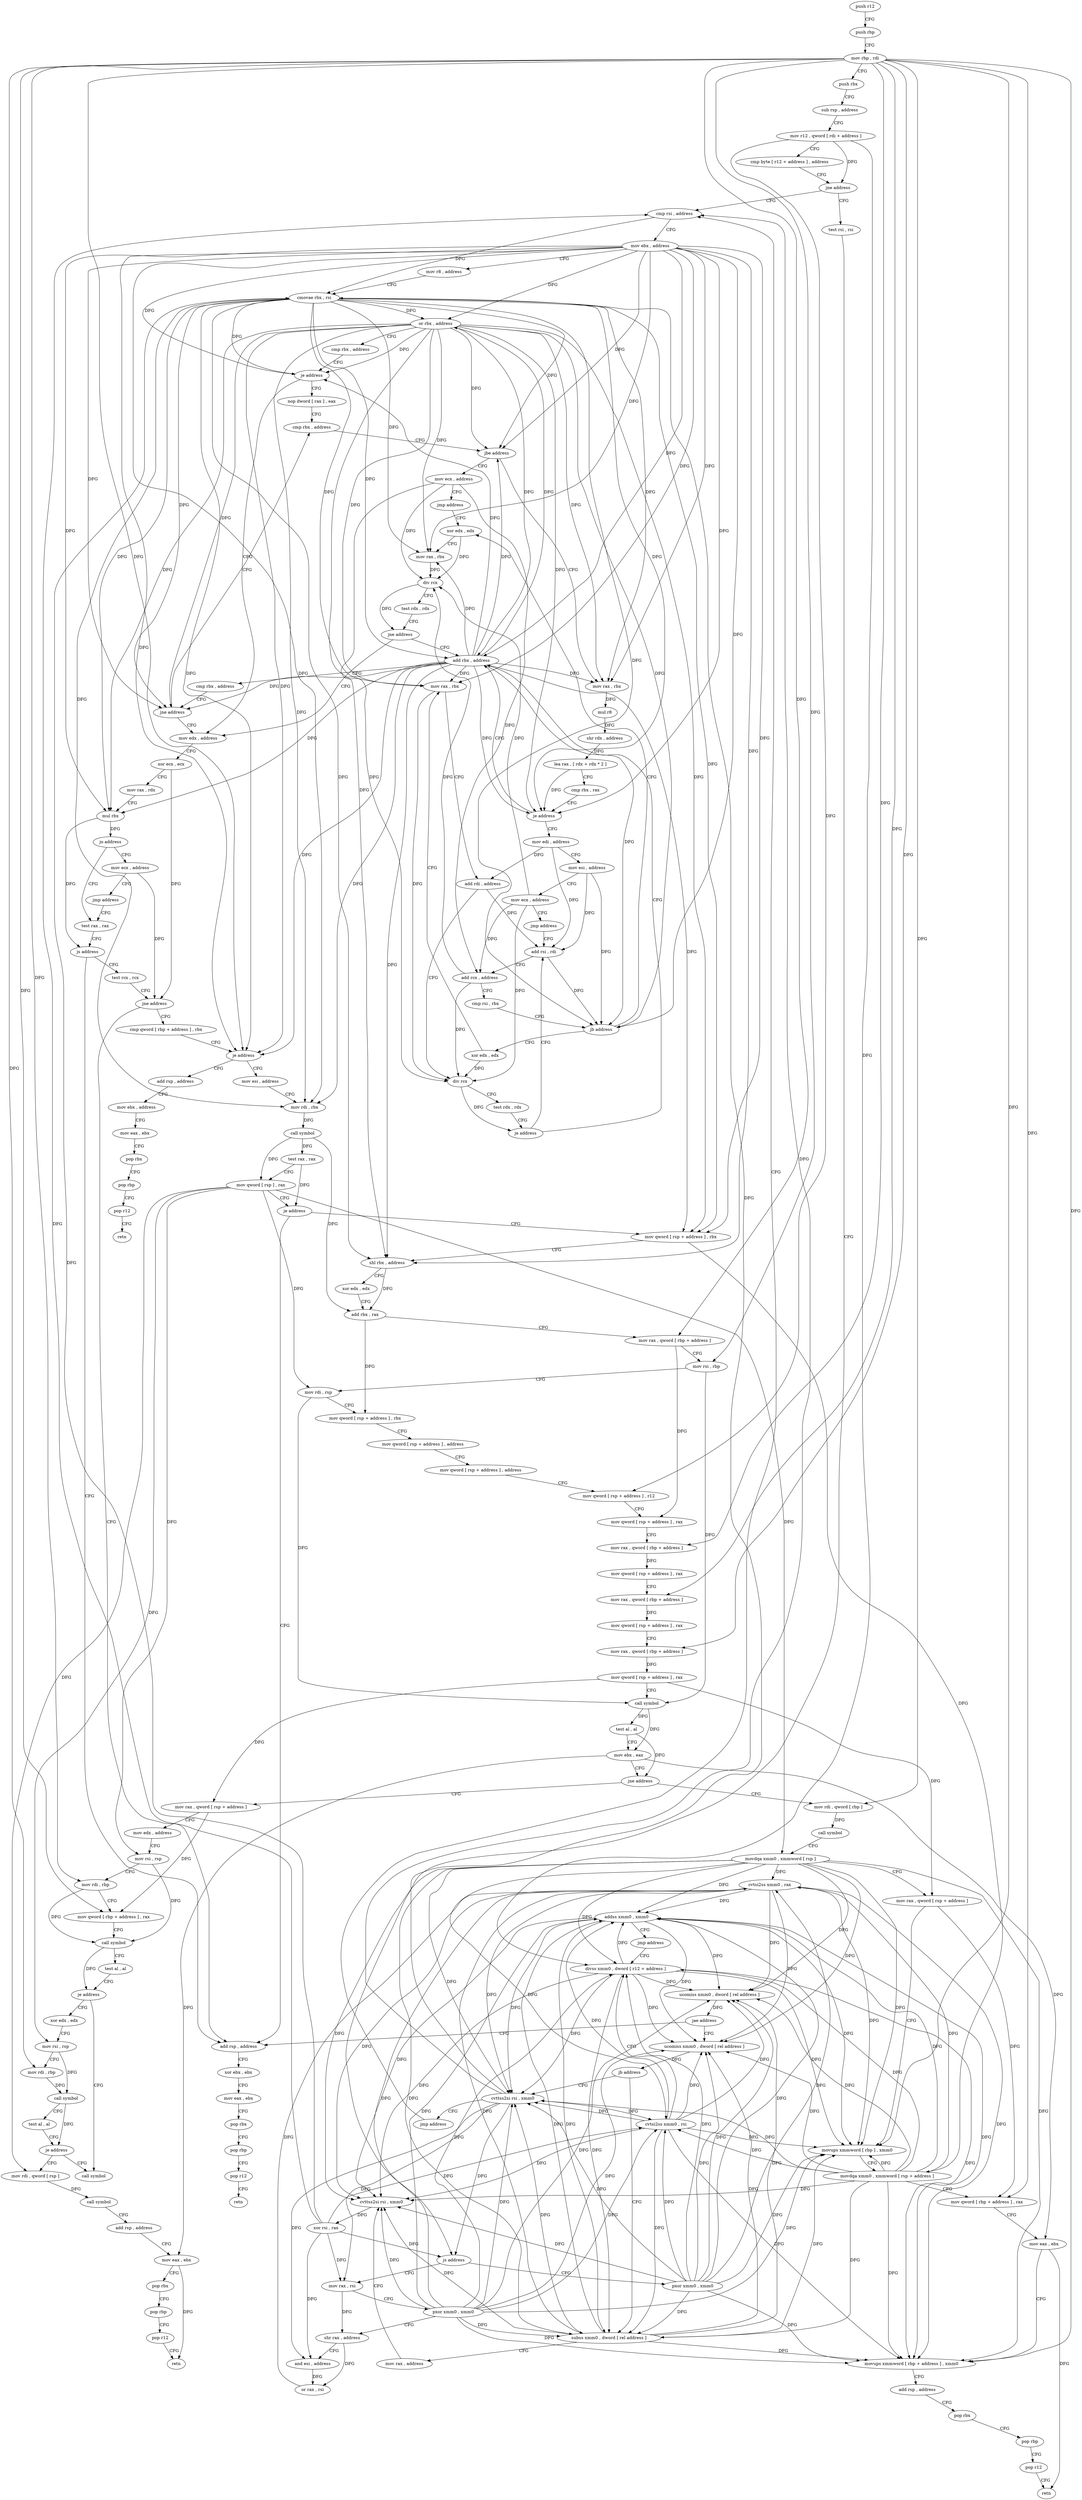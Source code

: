 digraph "func" {
"4310336" [label = "push r12" ]
"4310338" [label = "push rbp" ]
"4310339" [label = "mov rbp , rdi" ]
"4310342" [label = "push rbx" ]
"4310343" [label = "sub rsp , address" ]
"4310347" [label = "mov r12 , qword [ rdi + address ]" ]
"4310351" [label = "cmp byte [ r12 + address ] , address" ]
"4310357" [label = "jne address" ]
"4310436" [label = "cmp rsi , address" ]
"4310359" [label = "test rsi , rsi" ]
"4310440" [label = "mov ebx , address" ]
"4310445" [label = "mov r8 , address" ]
"4310455" [label = "cmovae rbx , rsi" ]
"4310459" [label = "or rbx , address" ]
"4310463" [label = "cmp rbx , address" ]
"4310467" [label = "je address" ]
"4310572" [label = "mov edx , address" ]
"4310469" [label = "nop dword [ rax ] , eax" ]
"4310362" [label = "js address" ]
"4310911" [label = "mov rax , rsi" ]
"4310368" [label = "pxor xmm0 , xmm0" ]
"4310577" [label = "xor ecx , ecx" ]
"4310579" [label = "mov rax , rdx" ]
"4310582" [label = "mul rbx" ]
"4310585" [label = "jo address" ]
"4310946" [label = "mov ecx , address" ]
"4310591" [label = "test rax , rax" ]
"4310472" [label = "cmp rbx , address" ]
"4310914" [label = "pxor xmm0 , xmm0" ]
"4310918" [label = "shr rax , address" ]
"4310921" [label = "and esi , address" ]
"4310924" [label = "or rax , rsi" ]
"4310927" [label = "cvtsi2ss xmm0 , rax" ]
"4310932" [label = "addss xmm0 , xmm0" ]
"4310936" [label = "jmp address" ]
"4310377" [label = "divss xmm0 , dword [ r12 + address ]" ]
"4310372" [label = "cvtsi2ss xmm0 , rsi" ]
"4310951" [label = "jmp address" ]
"4310594" [label = "js address" ]
"4310840" [label = "add rsp , address" ]
"4310600" [label = "test rcx , rcx" ]
"4310830" [label = "mov ecx , address" ]
"4310835" [label = "jmp address" ]
"4310549" [label = "xor edx , edx" ]
"4310482" [label = "mov rax , rbx" ]
"4310485" [label = "mul r8" ]
"4310488" [label = "shr rdx , address" ]
"4310491" [label = "lea rax , [ rdx + rdx * 2 ]" ]
"4310495" [label = "cmp rbx , rax" ]
"4310498" [label = "je address" ]
"4310562" [label = "add rbx , address" ]
"4310500" [label = "mov edi , address" ]
"4310384" [label = "ucomiss xmm0 , dword [ rel address ]" ]
"4310391" [label = "jae address" ]
"4310397" [label = "ucomiss xmm0 , dword [ rel address ]" ]
"4310844" [label = "xor ebx , ebx" ]
"4310846" [label = "mov eax , ebx" ]
"4310848" [label = "pop rbx" ]
"4310849" [label = "pop rbp" ]
"4310850" [label = "pop r12" ]
"4310852" [label = "retn" ]
"4310404" [label = "jb address" ]
"4310853" [label = "cvttss2si rsi , xmm0" ]
"4310410" [label = "subss xmm0 , dword [ rel address ]" ]
"4310603" [label = "jne address" ]
"4310609" [label = "cmp qword [ rbp + address ] , rbx" ]
"4310551" [label = "mov rax , rbx" ]
"4310554" [label = "div rcx" ]
"4310557" [label = "test rdx , rdx" ]
"4310560" [label = "jne address" ]
"4310566" [label = "cmp rbx , address" ]
"4310570" [label = "jne address" ]
"4310505" [label = "mov esi , address" ]
"4310510" [label = "mov ecx , address" ]
"4310515" [label = "jmp address" ]
"4310537" [label = "add rsi , rdi" ]
"4310858" [label = "jmp address" ]
"4310418" [label = "mov rax , address" ]
"4310428" [label = "cvttss2si rsi , xmm0" ]
"4310433" [label = "xor rsi , rax" ]
"4310613" [label = "je address" ]
"4310814" [label = "add rsp , address" ]
"4310619" [label = "mov esi , address" ]
"4310476" [label = "jbe address" ]
"4310540" [label = "add rcx , address" ]
"4310544" [label = "cmp rsi , rbx" ]
"4310547" [label = "jb address" ]
"4310520" [label = "xor edx , edx" ]
"4310818" [label = "mov ebx , address" ]
"4310823" [label = "mov eax , ebx" ]
"4310825" [label = "pop rbx" ]
"4310826" [label = "pop rbp" ]
"4310827" [label = "pop r12" ]
"4310829" [label = "retn" ]
"4310624" [label = "mov rdi , rbx" ]
"4310627" [label = "call symbol" ]
"4310632" [label = "test rax , rax" ]
"4310635" [label = "mov qword [ rsp ] , rax" ]
"4310639" [label = "je address" ]
"4310645" [label = "mov qword [ rsp + address ] , rbx" ]
"4310522" [label = "mov rax , rbx" ]
"4310525" [label = "add rdi , address" ]
"4310529" [label = "div rcx" ]
"4310532" [label = "test rdx , rdx" ]
"4310535" [label = "je address" ]
"4310650" [label = "shl rbx , address" ]
"4310654" [label = "xor edx , edx" ]
"4310656" [label = "add rbx , rax" ]
"4310659" [label = "mov rax , qword [ rbp + address ]" ]
"4310663" [label = "mov rsi , rbp" ]
"4310666" [label = "mov rdi , rsp" ]
"4310669" [label = "mov qword [ rsp + address ] , rbx" ]
"4310674" [label = "mov qword [ rsp + address ] , address" ]
"4310683" [label = "mov qword [ rsp + address ] , address" ]
"4310692" [label = "mov qword [ rsp + address ] , r12" ]
"4310697" [label = "mov qword [ rsp + address ] , rax" ]
"4310702" [label = "mov rax , qword [ rbp + address ]" ]
"4310706" [label = "mov qword [ rsp + address ] , rax" ]
"4310711" [label = "mov rax , qword [ rbp + address ]" ]
"4310715" [label = "mov qword [ rsp + address ] , rax" ]
"4310720" [label = "mov rax , qword [ rbp + address ]" ]
"4310724" [label = "mov qword [ rsp + address ] , rax" ]
"4310729" [label = "call symbol" ]
"4310734" [label = "test al , al" ]
"4310736" [label = "mov ebx , eax" ]
"4310738" [label = "jne address" ]
"4310863" [label = "mov rdi , qword [ rbp ]" ]
"4310740" [label = "mov rax , qword [ rsp + address ]" ]
"4310867" [label = "call symbol" ]
"4310872" [label = "movdqa xmm0 , xmmword [ rsp ]" ]
"4310877" [label = "mov rax , qword [ rsp + address ]" ]
"4310882" [label = "movups xmmword [ rbp ] , xmm0" ]
"4310886" [label = "movdqa xmm0 , xmmword [ rsp + address ]" ]
"4310892" [label = "mov qword [ rbp + address ] , rax" ]
"4310896" [label = "mov eax , ebx" ]
"4310898" [label = "movups xmmword [ rbp + address ] , xmm0" ]
"4310902" [label = "add rsp , address" ]
"4310906" [label = "pop rbx" ]
"4310907" [label = "pop rbp" ]
"4310908" [label = "pop r12" ]
"4310910" [label = "retn" ]
"4310745" [label = "mov edx , address" ]
"4310750" [label = "mov rsi , rsp" ]
"4310753" [label = "mov rdi , rbp" ]
"4310756" [label = "mov qword [ rbp + address ] , rax" ]
"4310760" [label = "call symbol" ]
"4310765" [label = "test al , al" ]
"4310767" [label = "je address" ]
"4310941" [label = "call symbol" ]
"4310773" [label = "xor edx , edx" ]
"4310775" [label = "mov rsi , rsp" ]
"4310778" [label = "mov rdi , rbp" ]
"4310781" [label = "call symbol" ]
"4310786" [label = "test al , al" ]
"4310788" [label = "je address" ]
"4310794" [label = "mov rdi , qword [ rsp ]" ]
"4310798" [label = "call symbol" ]
"4310803" [label = "add rsp , address" ]
"4310807" [label = "mov eax , ebx" ]
"4310809" [label = "pop rbx" ]
"4310810" [label = "pop rbp" ]
"4310811" [label = "pop r12" ]
"4310813" [label = "retn" ]
"4310336" -> "4310338" [ label = "CFG" ]
"4310338" -> "4310339" [ label = "CFG" ]
"4310339" -> "4310342" [ label = "CFG" ]
"4310339" -> "4310613" [ label = "DFG" ]
"4310339" -> "4310659" [ label = "DFG" ]
"4310339" -> "4310663" [ label = "DFG" ]
"4310339" -> "4310702" [ label = "DFG" ]
"4310339" -> "4310711" [ label = "DFG" ]
"4310339" -> "4310720" [ label = "DFG" ]
"4310339" -> "4310863" [ label = "DFG" ]
"4310339" -> "4310882" [ label = "DFG" ]
"4310339" -> "4310892" [ label = "DFG" ]
"4310339" -> "4310898" [ label = "DFG" ]
"4310339" -> "4310753" [ label = "DFG" ]
"4310339" -> "4310756" [ label = "DFG" ]
"4310339" -> "4310778" [ label = "DFG" ]
"4310342" -> "4310343" [ label = "CFG" ]
"4310343" -> "4310347" [ label = "CFG" ]
"4310347" -> "4310351" [ label = "CFG" ]
"4310347" -> "4310357" [ label = "DFG" ]
"4310347" -> "4310377" [ label = "DFG" ]
"4310347" -> "4310692" [ label = "DFG" ]
"4310351" -> "4310357" [ label = "CFG" ]
"4310357" -> "4310436" [ label = "CFG" ]
"4310357" -> "4310359" [ label = "CFG" ]
"4310436" -> "4310440" [ label = "CFG" ]
"4310436" -> "4310455" [ label = "DFG" ]
"4310359" -> "4310362" [ label = "CFG" ]
"4310440" -> "4310445" [ label = "CFG" ]
"4310440" -> "4310459" [ label = "DFG" ]
"4310440" -> "4310467" [ label = "DFG" ]
"4310440" -> "4310582" [ label = "DFG" ]
"4310440" -> "4310476" [ label = "DFG" ]
"4310440" -> "4310482" [ label = "DFG" ]
"4310440" -> "4310498" [ label = "DFG" ]
"4310440" -> "4310613" [ label = "DFG" ]
"4310440" -> "4310551" [ label = "DFG" ]
"4310440" -> "4310562" [ label = "DFG" ]
"4310440" -> "4310570" [ label = "DFG" ]
"4310440" -> "4310624" [ label = "DFG" ]
"4310440" -> "4310547" [ label = "DFG" ]
"4310440" -> "4310645" [ label = "DFG" ]
"4310440" -> "4310650" [ label = "DFG" ]
"4310440" -> "4310522" [ label = "DFG" ]
"4310445" -> "4310455" [ label = "CFG" ]
"4310455" -> "4310459" [ label = "DFG" ]
"4310455" -> "4310467" [ label = "DFG" ]
"4310455" -> "4310582" [ label = "DFG" ]
"4310455" -> "4310476" [ label = "DFG" ]
"4310455" -> "4310482" [ label = "DFG" ]
"4310455" -> "4310498" [ label = "DFG" ]
"4310455" -> "4310613" [ label = "DFG" ]
"4310455" -> "4310551" [ label = "DFG" ]
"4310455" -> "4310562" [ label = "DFG" ]
"4310455" -> "4310570" [ label = "DFG" ]
"4310455" -> "4310624" [ label = "DFG" ]
"4310455" -> "4310547" [ label = "DFG" ]
"4310455" -> "4310645" [ label = "DFG" ]
"4310455" -> "4310650" [ label = "DFG" ]
"4310455" -> "4310522" [ label = "DFG" ]
"4310459" -> "4310463" [ label = "CFG" ]
"4310459" -> "4310467" [ label = "DFG" ]
"4310459" -> "4310582" [ label = "DFG" ]
"4310459" -> "4310476" [ label = "DFG" ]
"4310459" -> "4310482" [ label = "DFG" ]
"4310459" -> "4310498" [ label = "DFG" ]
"4310459" -> "4310613" [ label = "DFG" ]
"4310459" -> "4310551" [ label = "DFG" ]
"4310459" -> "4310562" [ label = "DFG" ]
"4310459" -> "4310570" [ label = "DFG" ]
"4310459" -> "4310624" [ label = "DFG" ]
"4310459" -> "4310547" [ label = "DFG" ]
"4310459" -> "4310645" [ label = "DFG" ]
"4310459" -> "4310650" [ label = "DFG" ]
"4310459" -> "4310522" [ label = "DFG" ]
"4310463" -> "4310467" [ label = "CFG" ]
"4310467" -> "4310572" [ label = "CFG" ]
"4310467" -> "4310469" [ label = "CFG" ]
"4310572" -> "4310577" [ label = "CFG" ]
"4310469" -> "4310472" [ label = "CFG" ]
"4310362" -> "4310911" [ label = "CFG" ]
"4310362" -> "4310368" [ label = "CFG" ]
"4310911" -> "4310914" [ label = "CFG" ]
"4310911" -> "4310918" [ label = "DFG" ]
"4310368" -> "4310372" [ label = "DFG" ]
"4310368" -> "4310932" [ label = "DFG" ]
"4310368" -> "4310927" [ label = "DFG" ]
"4310368" -> "4310377" [ label = "DFG" ]
"4310368" -> "4310384" [ label = "DFG" ]
"4310368" -> "4310397" [ label = "DFG" ]
"4310368" -> "4310853" [ label = "DFG" ]
"4310368" -> "4310410" [ label = "DFG" ]
"4310368" -> "4310428" [ label = "DFG" ]
"4310368" -> "4310882" [ label = "DFG" ]
"4310368" -> "4310898" [ label = "DFG" ]
"4310577" -> "4310579" [ label = "CFG" ]
"4310577" -> "4310603" [ label = "DFG" ]
"4310579" -> "4310582" [ label = "CFG" ]
"4310582" -> "4310585" [ label = "DFG" ]
"4310582" -> "4310594" [ label = "DFG" ]
"4310585" -> "4310946" [ label = "CFG" ]
"4310585" -> "4310591" [ label = "CFG" ]
"4310946" -> "4310951" [ label = "CFG" ]
"4310946" -> "4310603" [ label = "DFG" ]
"4310591" -> "4310594" [ label = "CFG" ]
"4310472" -> "4310476" [ label = "CFG" ]
"4310914" -> "4310918" [ label = "CFG" ]
"4310914" -> "4310927" [ label = "DFG" ]
"4310914" -> "4310932" [ label = "DFG" ]
"4310914" -> "4310372" [ label = "DFG" ]
"4310914" -> "4310377" [ label = "DFG" ]
"4310914" -> "4310384" [ label = "DFG" ]
"4310914" -> "4310397" [ label = "DFG" ]
"4310914" -> "4310853" [ label = "DFG" ]
"4310914" -> "4310410" [ label = "DFG" ]
"4310914" -> "4310428" [ label = "DFG" ]
"4310914" -> "4310882" [ label = "DFG" ]
"4310914" -> "4310898" [ label = "DFG" ]
"4310918" -> "4310921" [ label = "CFG" ]
"4310918" -> "4310924" [ label = "DFG" ]
"4310921" -> "4310924" [ label = "DFG" ]
"4310924" -> "4310927" [ label = "DFG" ]
"4310927" -> "4310932" [ label = "DFG" ]
"4310927" -> "4310384" [ label = "DFG" ]
"4310927" -> "4310397" [ label = "DFG" ]
"4310927" -> "4310853" [ label = "DFG" ]
"4310927" -> "4310410" [ label = "DFG" ]
"4310927" -> "4310428" [ label = "DFG" ]
"4310927" -> "4310882" [ label = "DFG" ]
"4310927" -> "4310898" [ label = "DFG" ]
"4310932" -> "4310936" [ label = "CFG" ]
"4310932" -> "4310384" [ label = "DFG" ]
"4310932" -> "4310397" [ label = "DFG" ]
"4310932" -> "4310853" [ label = "DFG" ]
"4310932" -> "4310410" [ label = "DFG" ]
"4310932" -> "4310428" [ label = "DFG" ]
"4310932" -> "4310882" [ label = "DFG" ]
"4310932" -> "4310898" [ label = "DFG" ]
"4310936" -> "4310377" [ label = "CFG" ]
"4310377" -> "4310384" [ label = "DFG" ]
"4310377" -> "4310932" [ label = "DFG" ]
"4310377" -> "4310397" [ label = "DFG" ]
"4310377" -> "4310853" [ label = "DFG" ]
"4310377" -> "4310410" [ label = "DFG" ]
"4310377" -> "4310428" [ label = "DFG" ]
"4310377" -> "4310882" [ label = "DFG" ]
"4310377" -> "4310898" [ label = "DFG" ]
"4310372" -> "4310377" [ label = "CFG" ]
"4310372" -> "4310932" [ label = "DFG" ]
"4310372" -> "4310384" [ label = "DFG" ]
"4310372" -> "4310397" [ label = "DFG" ]
"4310372" -> "4310853" [ label = "DFG" ]
"4310372" -> "4310410" [ label = "DFG" ]
"4310372" -> "4310428" [ label = "DFG" ]
"4310372" -> "4310882" [ label = "DFG" ]
"4310372" -> "4310898" [ label = "DFG" ]
"4310951" -> "4310591" [ label = "CFG" ]
"4310594" -> "4310840" [ label = "CFG" ]
"4310594" -> "4310600" [ label = "CFG" ]
"4310840" -> "4310844" [ label = "CFG" ]
"4310600" -> "4310603" [ label = "CFG" ]
"4310830" -> "4310835" [ label = "CFG" ]
"4310830" -> "4310554" [ label = "DFG" ]
"4310830" -> "4310540" [ label = "DFG" ]
"4310830" -> "4310529" [ label = "DFG" ]
"4310835" -> "4310549" [ label = "CFG" ]
"4310549" -> "4310551" [ label = "CFG" ]
"4310549" -> "4310554" [ label = "DFG" ]
"4310482" -> "4310485" [ label = "DFG" ]
"4310485" -> "4310488" [ label = "DFG" ]
"4310488" -> "4310491" [ label = "DFG" ]
"4310491" -> "4310495" [ label = "CFG" ]
"4310491" -> "4310498" [ label = "DFG" ]
"4310495" -> "4310498" [ label = "CFG" ]
"4310498" -> "4310562" [ label = "CFG" ]
"4310498" -> "4310500" [ label = "CFG" ]
"4310562" -> "4310566" [ label = "CFG" ]
"4310562" -> "4310459" [ label = "DFG" ]
"4310562" -> "4310467" [ label = "DFG" ]
"4310562" -> "4310582" [ label = "DFG" ]
"4310562" -> "4310476" [ label = "DFG" ]
"4310562" -> "4310482" [ label = "DFG" ]
"4310562" -> "4310613" [ label = "DFG" ]
"4310562" -> "4310551" [ label = "DFG" ]
"4310562" -> "4310498" [ label = "DFG" ]
"4310562" -> "4310570" [ label = "DFG" ]
"4310562" -> "4310624" [ label = "DFG" ]
"4310562" -> "4310547" [ label = "DFG" ]
"4310562" -> "4310645" [ label = "DFG" ]
"4310562" -> "4310650" [ label = "DFG" ]
"4310562" -> "4310522" [ label = "DFG" ]
"4310500" -> "4310505" [ label = "CFG" ]
"4310500" -> "4310537" [ label = "DFG" ]
"4310500" -> "4310525" [ label = "DFG" ]
"4310384" -> "4310391" [ label = "DFG" ]
"4310391" -> "4310840" [ label = "CFG" ]
"4310391" -> "4310397" [ label = "CFG" ]
"4310397" -> "4310404" [ label = "DFG" ]
"4310844" -> "4310846" [ label = "CFG" ]
"4310846" -> "4310848" [ label = "CFG" ]
"4310848" -> "4310849" [ label = "CFG" ]
"4310849" -> "4310850" [ label = "CFG" ]
"4310850" -> "4310852" [ label = "CFG" ]
"4310404" -> "4310853" [ label = "CFG" ]
"4310404" -> "4310410" [ label = "CFG" ]
"4310853" -> "4310858" [ label = "CFG" ]
"4310853" -> "4310436" [ label = "DFG" ]
"4310853" -> "4310362" [ label = "DFG" ]
"4310853" -> "4310455" [ label = "DFG" ]
"4310853" -> "4310911" [ label = "DFG" ]
"4310853" -> "4310921" [ label = "DFG" ]
"4310853" -> "4310372" [ label = "DFG" ]
"4310410" -> "4310418" [ label = "CFG" ]
"4310410" -> "4310932" [ label = "DFG" ]
"4310410" -> "4310384" [ label = "DFG" ]
"4310410" -> "4310397" [ label = "DFG" ]
"4310410" -> "4310853" [ label = "DFG" ]
"4310410" -> "4310428" [ label = "DFG" ]
"4310410" -> "4310882" [ label = "DFG" ]
"4310410" -> "4310898" [ label = "DFG" ]
"4310603" -> "4310840" [ label = "CFG" ]
"4310603" -> "4310609" [ label = "CFG" ]
"4310609" -> "4310613" [ label = "CFG" ]
"4310551" -> "4310554" [ label = "DFG" ]
"4310554" -> "4310557" [ label = "CFG" ]
"4310554" -> "4310560" [ label = "DFG" ]
"4310557" -> "4310560" [ label = "CFG" ]
"4310560" -> "4310572" [ label = "CFG" ]
"4310560" -> "4310562" [ label = "CFG" ]
"4310566" -> "4310570" [ label = "CFG" ]
"4310570" -> "4310472" [ label = "CFG" ]
"4310570" -> "4310572" [ label = "CFG" ]
"4310505" -> "4310510" [ label = "CFG" ]
"4310505" -> "4310537" [ label = "DFG" ]
"4310505" -> "4310547" [ label = "DFG" ]
"4310510" -> "4310515" [ label = "CFG" ]
"4310510" -> "4310554" [ label = "DFG" ]
"4310510" -> "4310540" [ label = "DFG" ]
"4310510" -> "4310529" [ label = "DFG" ]
"4310515" -> "4310537" [ label = "CFG" ]
"4310537" -> "4310540" [ label = "CFG" ]
"4310537" -> "4310547" [ label = "DFG" ]
"4310858" -> "4310436" [ label = "CFG" ]
"4310418" -> "4310428" [ label = "CFG" ]
"4310428" -> "4310433" [ label = "DFG" ]
"4310433" -> "4310436" [ label = "DFG" ]
"4310433" -> "4310362" [ label = "DFG" ]
"4310433" -> "4310455" [ label = "DFG" ]
"4310433" -> "4310911" [ label = "DFG" ]
"4310433" -> "4310921" [ label = "DFG" ]
"4310433" -> "4310372" [ label = "DFG" ]
"4310613" -> "4310814" [ label = "CFG" ]
"4310613" -> "4310619" [ label = "CFG" ]
"4310814" -> "4310818" [ label = "CFG" ]
"4310619" -> "4310624" [ label = "CFG" ]
"4310476" -> "4310830" [ label = "CFG" ]
"4310476" -> "4310482" [ label = "CFG" ]
"4310540" -> "4310544" [ label = "CFG" ]
"4310540" -> "4310554" [ label = "DFG" ]
"4310540" -> "4310529" [ label = "DFG" ]
"4310544" -> "4310547" [ label = "CFG" ]
"4310547" -> "4310520" [ label = "CFG" ]
"4310547" -> "4310549" [ label = "CFG" ]
"4310520" -> "4310522" [ label = "CFG" ]
"4310520" -> "4310529" [ label = "DFG" ]
"4310818" -> "4310823" [ label = "CFG" ]
"4310823" -> "4310825" [ label = "CFG" ]
"4310825" -> "4310826" [ label = "CFG" ]
"4310826" -> "4310827" [ label = "CFG" ]
"4310827" -> "4310829" [ label = "CFG" ]
"4310624" -> "4310627" [ label = "DFG" ]
"4310627" -> "4310632" [ label = "DFG" ]
"4310627" -> "4310635" [ label = "DFG" ]
"4310627" -> "4310656" [ label = "DFG" ]
"4310632" -> "4310635" [ label = "CFG" ]
"4310632" -> "4310639" [ label = "DFG" ]
"4310635" -> "4310639" [ label = "CFG" ]
"4310635" -> "4310872" [ label = "DFG" ]
"4310635" -> "4310794" [ label = "DFG" ]
"4310635" -> "4310666" [ label = "DFG" ]
"4310635" -> "4310750" [ label = "DFG" ]
"4310635" -> "4310775" [ label = "DFG" ]
"4310639" -> "4310840" [ label = "CFG" ]
"4310639" -> "4310645" [ label = "CFG" ]
"4310645" -> "4310650" [ label = "CFG" ]
"4310645" -> "4310886" [ label = "DFG" ]
"4310522" -> "4310525" [ label = "CFG" ]
"4310522" -> "4310529" [ label = "DFG" ]
"4310525" -> "4310529" [ label = "CFG" ]
"4310525" -> "4310537" [ label = "DFG" ]
"4310529" -> "4310532" [ label = "CFG" ]
"4310529" -> "4310535" [ label = "DFG" ]
"4310532" -> "4310535" [ label = "CFG" ]
"4310535" -> "4310562" [ label = "CFG" ]
"4310535" -> "4310537" [ label = "CFG" ]
"4310650" -> "4310654" [ label = "CFG" ]
"4310650" -> "4310656" [ label = "DFG" ]
"4310654" -> "4310656" [ label = "CFG" ]
"4310656" -> "4310659" [ label = "CFG" ]
"4310656" -> "4310669" [ label = "DFG" ]
"4310659" -> "4310663" [ label = "CFG" ]
"4310659" -> "4310697" [ label = "DFG" ]
"4310663" -> "4310666" [ label = "CFG" ]
"4310663" -> "4310729" [ label = "DFG" ]
"4310666" -> "4310669" [ label = "CFG" ]
"4310666" -> "4310729" [ label = "DFG" ]
"4310669" -> "4310674" [ label = "CFG" ]
"4310674" -> "4310683" [ label = "CFG" ]
"4310683" -> "4310692" [ label = "CFG" ]
"4310692" -> "4310697" [ label = "CFG" ]
"4310697" -> "4310702" [ label = "CFG" ]
"4310702" -> "4310706" [ label = "DFG" ]
"4310706" -> "4310711" [ label = "CFG" ]
"4310711" -> "4310715" [ label = "DFG" ]
"4310715" -> "4310720" [ label = "CFG" ]
"4310720" -> "4310724" [ label = "DFG" ]
"4310724" -> "4310729" [ label = "CFG" ]
"4310724" -> "4310877" [ label = "DFG" ]
"4310724" -> "4310740" [ label = "DFG" ]
"4310729" -> "4310734" [ label = "DFG" ]
"4310729" -> "4310736" [ label = "DFG" ]
"4310734" -> "4310736" [ label = "CFG" ]
"4310734" -> "4310738" [ label = "DFG" ]
"4310736" -> "4310738" [ label = "CFG" ]
"4310736" -> "4310896" [ label = "DFG" ]
"4310736" -> "4310807" [ label = "DFG" ]
"4310738" -> "4310863" [ label = "CFG" ]
"4310738" -> "4310740" [ label = "CFG" ]
"4310863" -> "4310867" [ label = "DFG" ]
"4310740" -> "4310745" [ label = "CFG" ]
"4310740" -> "4310756" [ label = "DFG" ]
"4310867" -> "4310872" [ label = "CFG" ]
"4310872" -> "4310877" [ label = "CFG" ]
"4310872" -> "4310932" [ label = "DFG" ]
"4310872" -> "4310384" [ label = "DFG" ]
"4310872" -> "4310397" [ label = "DFG" ]
"4310872" -> "4310853" [ label = "DFG" ]
"4310872" -> "4310410" [ label = "DFG" ]
"4310872" -> "4310428" [ label = "DFG" ]
"4310872" -> "4310927" [ label = "DFG" ]
"4310872" -> "4310372" [ label = "DFG" ]
"4310872" -> "4310377" [ label = "DFG" ]
"4310872" -> "4310882" [ label = "DFG" ]
"4310872" -> "4310898" [ label = "DFG" ]
"4310877" -> "4310882" [ label = "CFG" ]
"4310877" -> "4310892" [ label = "DFG" ]
"4310882" -> "4310886" [ label = "CFG" ]
"4310886" -> "4310892" [ label = "CFG" ]
"4310886" -> "4310932" [ label = "DFG" ]
"4310886" -> "4310384" [ label = "DFG" ]
"4310886" -> "4310397" [ label = "DFG" ]
"4310886" -> "4310853" [ label = "DFG" ]
"4310886" -> "4310410" [ label = "DFG" ]
"4310886" -> "4310428" [ label = "DFG" ]
"4310886" -> "4310882" [ label = "DFG" ]
"4310886" -> "4310927" [ label = "DFG" ]
"4310886" -> "4310372" [ label = "DFG" ]
"4310886" -> "4310377" [ label = "DFG" ]
"4310886" -> "4310898" [ label = "DFG" ]
"4310892" -> "4310896" [ label = "CFG" ]
"4310896" -> "4310898" [ label = "CFG" ]
"4310896" -> "4310910" [ label = "DFG" ]
"4310898" -> "4310902" [ label = "CFG" ]
"4310902" -> "4310906" [ label = "CFG" ]
"4310906" -> "4310907" [ label = "CFG" ]
"4310907" -> "4310908" [ label = "CFG" ]
"4310908" -> "4310910" [ label = "CFG" ]
"4310745" -> "4310750" [ label = "CFG" ]
"4310750" -> "4310753" [ label = "CFG" ]
"4310750" -> "4310760" [ label = "DFG" ]
"4310753" -> "4310756" [ label = "CFG" ]
"4310753" -> "4310760" [ label = "DFG" ]
"4310756" -> "4310760" [ label = "CFG" ]
"4310760" -> "4310765" [ label = "CFG" ]
"4310760" -> "4310767" [ label = "DFG" ]
"4310765" -> "4310767" [ label = "CFG" ]
"4310767" -> "4310941" [ label = "CFG" ]
"4310767" -> "4310773" [ label = "CFG" ]
"4310773" -> "4310775" [ label = "CFG" ]
"4310775" -> "4310778" [ label = "CFG" ]
"4310775" -> "4310781" [ label = "DFG" ]
"4310778" -> "4310781" [ label = "DFG" ]
"4310781" -> "4310786" [ label = "CFG" ]
"4310781" -> "4310788" [ label = "DFG" ]
"4310786" -> "4310788" [ label = "CFG" ]
"4310788" -> "4310941" [ label = "CFG" ]
"4310788" -> "4310794" [ label = "CFG" ]
"4310794" -> "4310798" [ label = "DFG" ]
"4310798" -> "4310803" [ label = "CFG" ]
"4310803" -> "4310807" [ label = "CFG" ]
"4310807" -> "4310809" [ label = "CFG" ]
"4310807" -> "4310813" [ label = "DFG" ]
"4310809" -> "4310810" [ label = "CFG" ]
"4310810" -> "4310811" [ label = "CFG" ]
"4310811" -> "4310813" [ label = "CFG" ]
}
